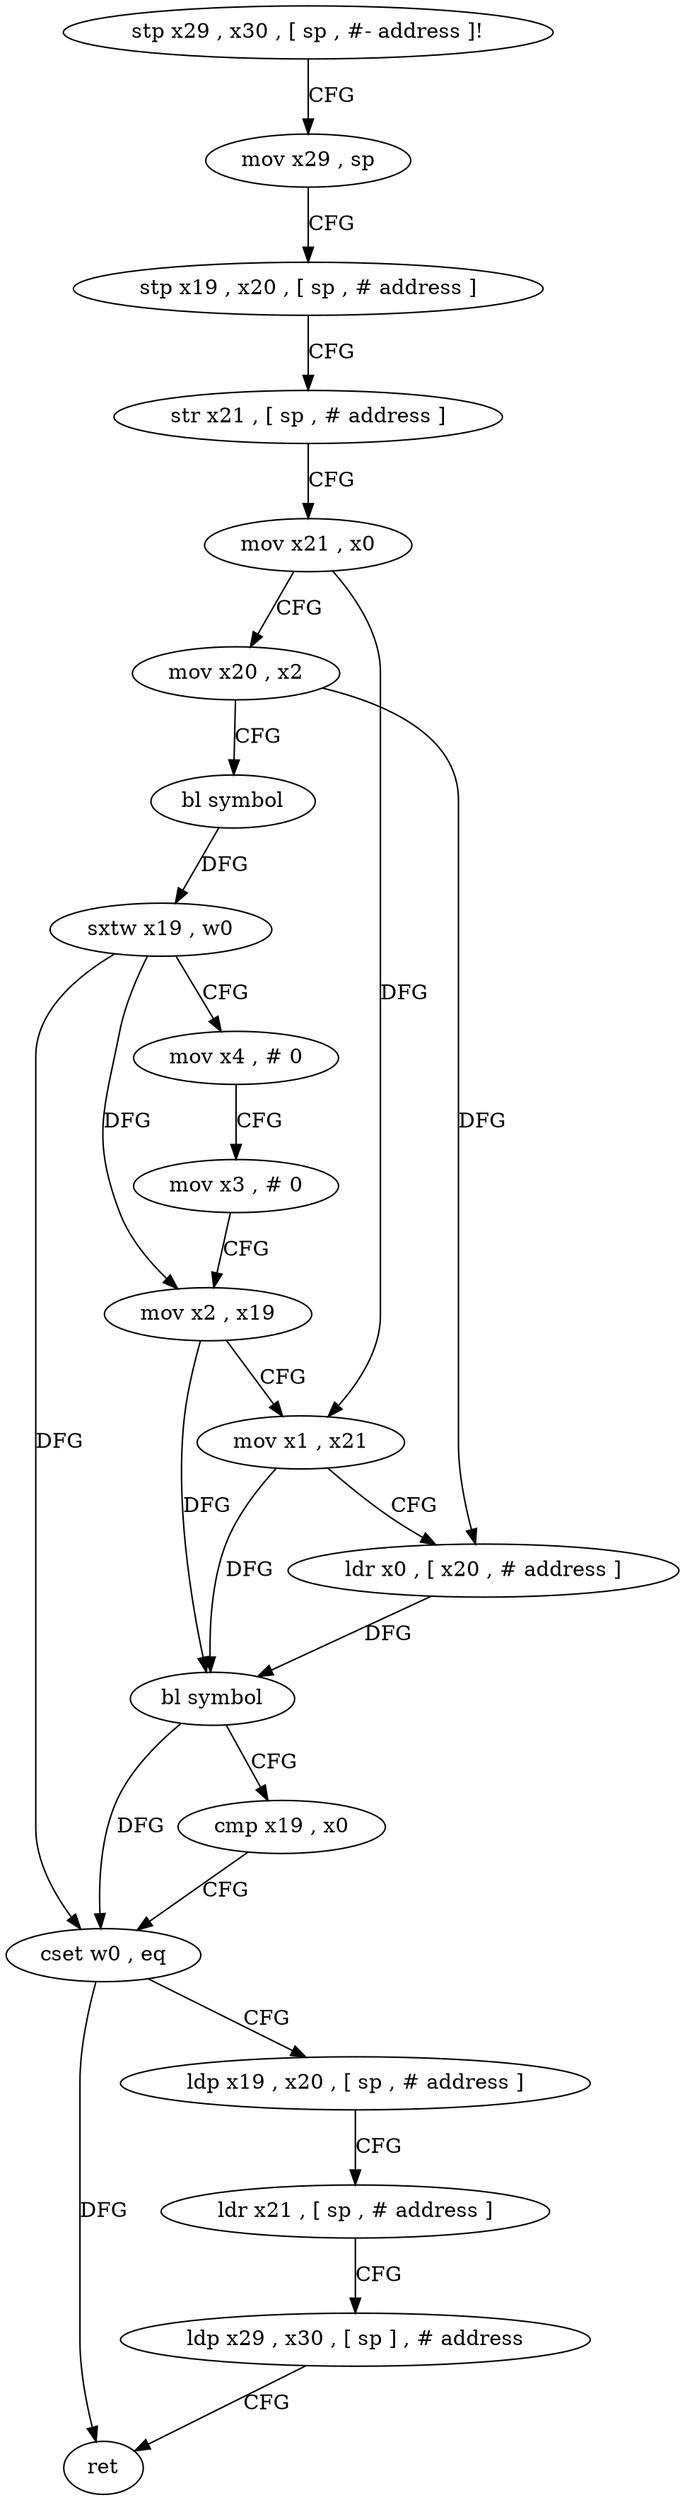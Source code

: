 digraph "func" {
"4216640" [label = "stp x29 , x30 , [ sp , #- address ]!" ]
"4216644" [label = "mov x29 , sp" ]
"4216648" [label = "stp x19 , x20 , [ sp , # address ]" ]
"4216652" [label = "str x21 , [ sp , # address ]" ]
"4216656" [label = "mov x21 , x0" ]
"4216660" [label = "mov x20 , x2" ]
"4216664" [label = "bl symbol" ]
"4216668" [label = "sxtw x19 , w0" ]
"4216672" [label = "mov x4 , # 0" ]
"4216676" [label = "mov x3 , # 0" ]
"4216680" [label = "mov x2 , x19" ]
"4216684" [label = "mov x1 , x21" ]
"4216688" [label = "ldr x0 , [ x20 , # address ]" ]
"4216692" [label = "bl symbol" ]
"4216696" [label = "cmp x19 , x0" ]
"4216700" [label = "cset w0 , eq" ]
"4216704" [label = "ldp x19 , x20 , [ sp , # address ]" ]
"4216708" [label = "ldr x21 , [ sp , # address ]" ]
"4216712" [label = "ldp x29 , x30 , [ sp ] , # address" ]
"4216716" [label = "ret" ]
"4216640" -> "4216644" [ label = "CFG" ]
"4216644" -> "4216648" [ label = "CFG" ]
"4216648" -> "4216652" [ label = "CFG" ]
"4216652" -> "4216656" [ label = "CFG" ]
"4216656" -> "4216660" [ label = "CFG" ]
"4216656" -> "4216684" [ label = "DFG" ]
"4216660" -> "4216664" [ label = "CFG" ]
"4216660" -> "4216688" [ label = "DFG" ]
"4216664" -> "4216668" [ label = "DFG" ]
"4216668" -> "4216672" [ label = "CFG" ]
"4216668" -> "4216680" [ label = "DFG" ]
"4216668" -> "4216700" [ label = "DFG" ]
"4216672" -> "4216676" [ label = "CFG" ]
"4216676" -> "4216680" [ label = "CFG" ]
"4216680" -> "4216684" [ label = "CFG" ]
"4216680" -> "4216692" [ label = "DFG" ]
"4216684" -> "4216688" [ label = "CFG" ]
"4216684" -> "4216692" [ label = "DFG" ]
"4216688" -> "4216692" [ label = "DFG" ]
"4216692" -> "4216696" [ label = "CFG" ]
"4216692" -> "4216700" [ label = "DFG" ]
"4216696" -> "4216700" [ label = "CFG" ]
"4216700" -> "4216704" [ label = "CFG" ]
"4216700" -> "4216716" [ label = "DFG" ]
"4216704" -> "4216708" [ label = "CFG" ]
"4216708" -> "4216712" [ label = "CFG" ]
"4216712" -> "4216716" [ label = "CFG" ]
}
